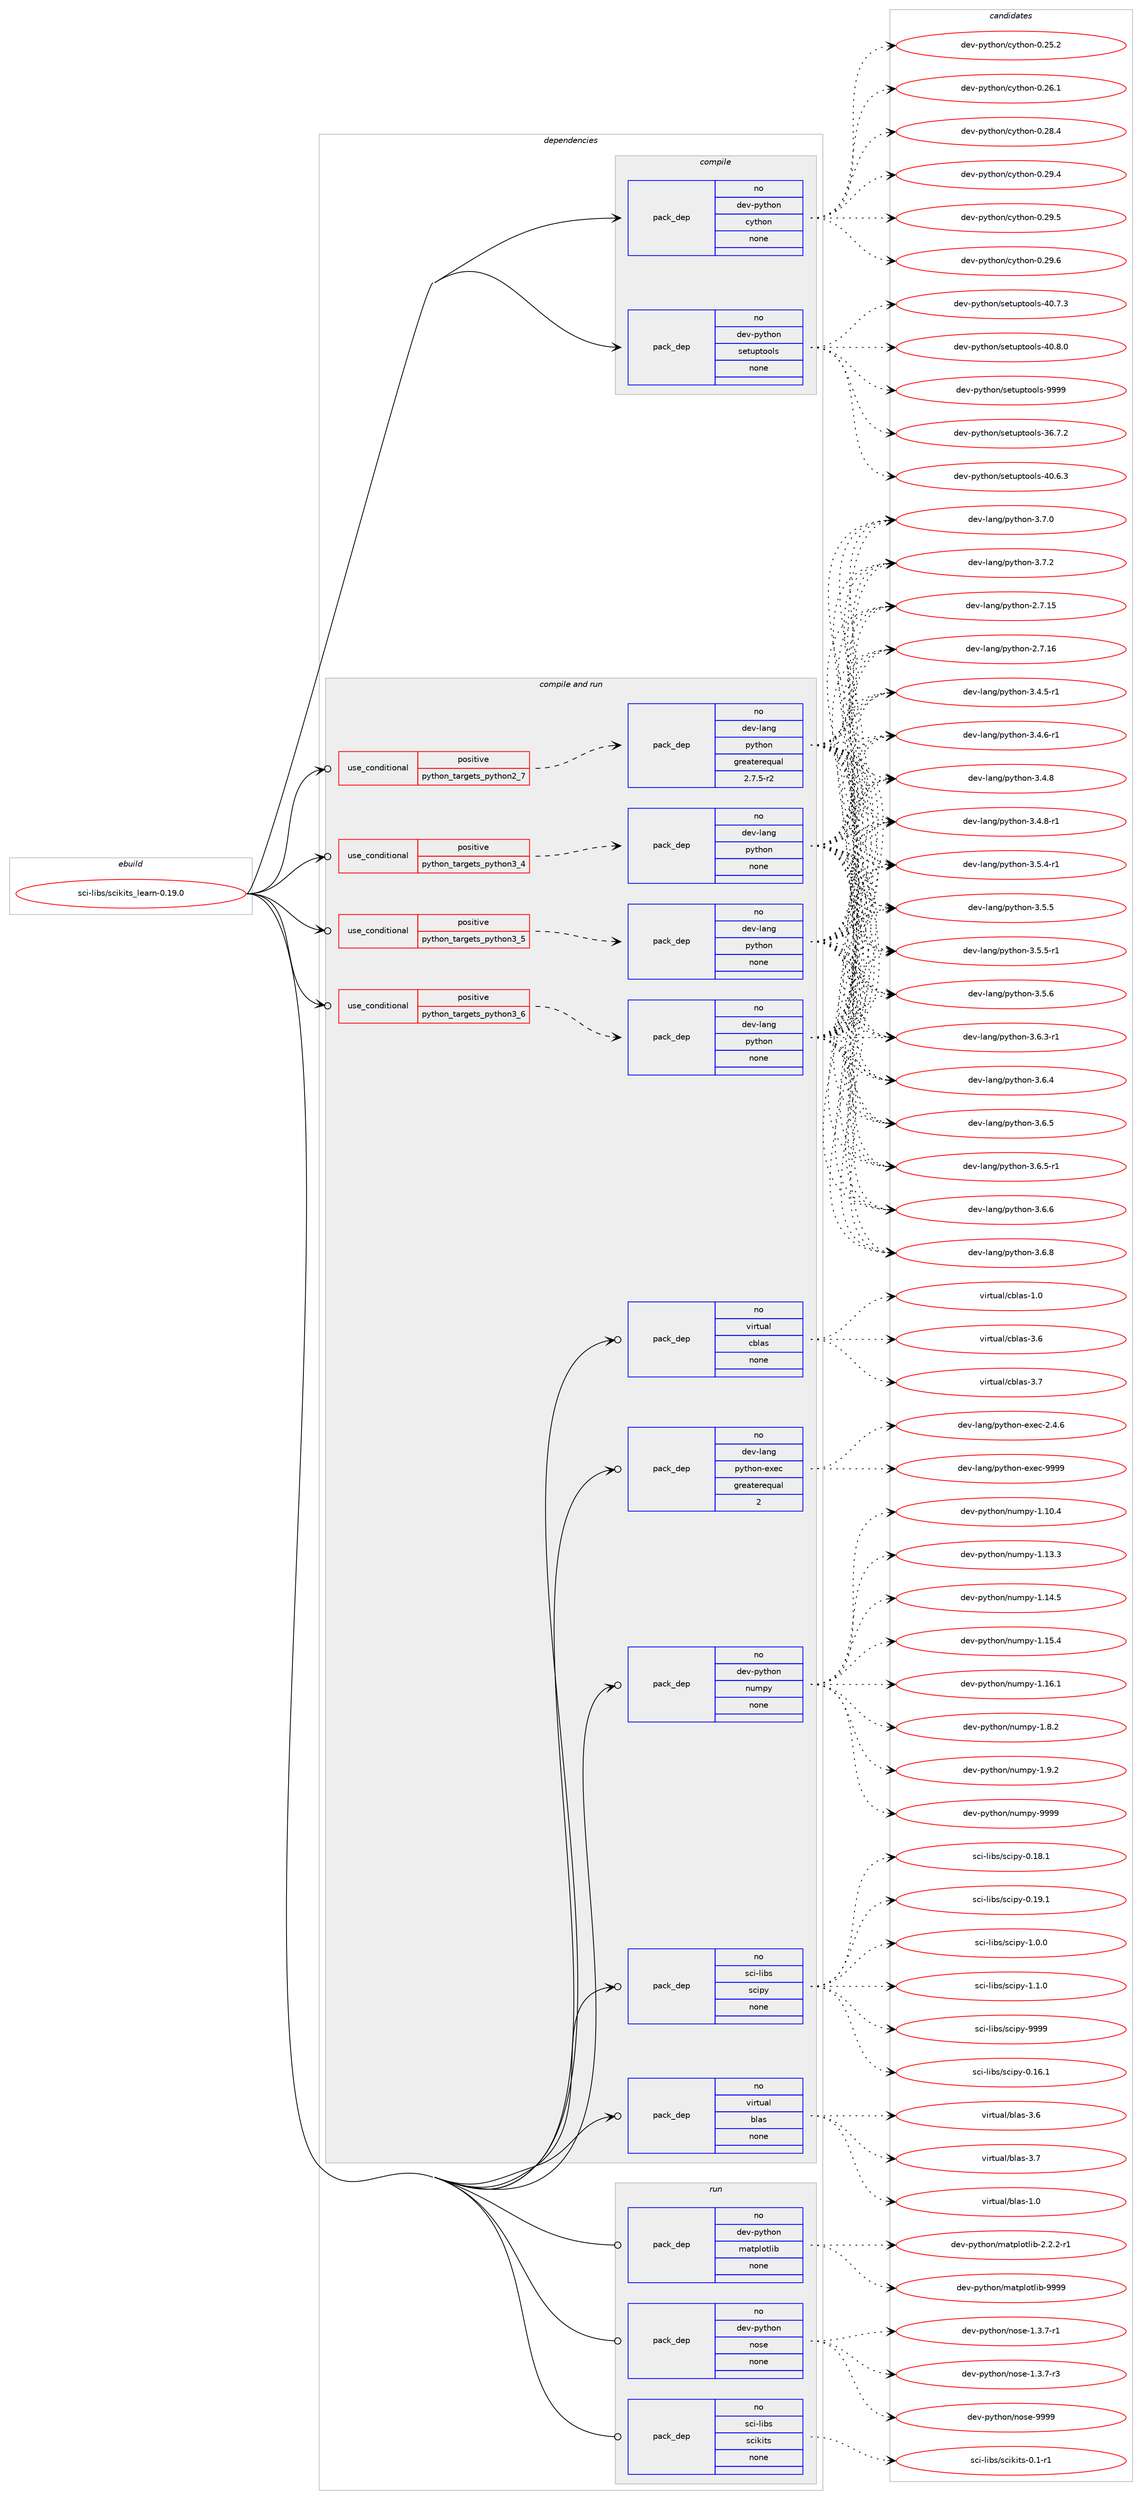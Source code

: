 digraph prolog {

# *************
# Graph options
# *************

newrank=true;
concentrate=true;
compound=true;
graph [rankdir=LR,fontname=Helvetica,fontsize=10,ranksep=1.5];#, ranksep=2.5, nodesep=0.2];
edge  [arrowhead=vee];
node  [fontname=Helvetica,fontsize=10];

# **********
# The ebuild
# **********

subgraph cluster_leftcol {
color=gray;
rank=same;
label=<<i>ebuild</i>>;
id [label="sci-libs/scikits_learn-0.19.0", color=red, width=4, href="../sci-libs/scikits_learn-0.19.0.svg"];
}

# ****************
# The dependencies
# ****************

subgraph cluster_midcol {
color=gray;
label=<<i>dependencies</i>>;
subgraph cluster_compile {
fillcolor="#eeeeee";
style=filled;
label=<<i>compile</i>>;
subgraph pack1214312 {
dependency1696178 [label=<<TABLE BORDER="0" CELLBORDER="1" CELLSPACING="0" CELLPADDING="4" WIDTH="220"><TR><TD ROWSPAN="6" CELLPADDING="30">pack_dep</TD></TR><TR><TD WIDTH="110">no</TD></TR><TR><TD>dev-python</TD></TR><TR><TD>cython</TD></TR><TR><TD>none</TD></TR><TR><TD></TD></TR></TABLE>>, shape=none, color=blue];
}
id:e -> dependency1696178:w [weight=20,style="solid",arrowhead="vee"];
subgraph pack1214313 {
dependency1696179 [label=<<TABLE BORDER="0" CELLBORDER="1" CELLSPACING="0" CELLPADDING="4" WIDTH="220"><TR><TD ROWSPAN="6" CELLPADDING="30">pack_dep</TD></TR><TR><TD WIDTH="110">no</TD></TR><TR><TD>dev-python</TD></TR><TR><TD>setuptools</TD></TR><TR><TD>none</TD></TR><TR><TD></TD></TR></TABLE>>, shape=none, color=blue];
}
id:e -> dependency1696179:w [weight=20,style="solid",arrowhead="vee"];
}
subgraph cluster_compileandrun {
fillcolor="#eeeeee";
style=filled;
label=<<i>compile and run</i>>;
subgraph cond454058 {
dependency1696180 [label=<<TABLE BORDER="0" CELLBORDER="1" CELLSPACING="0" CELLPADDING="4"><TR><TD ROWSPAN="3" CELLPADDING="10">use_conditional</TD></TR><TR><TD>positive</TD></TR><TR><TD>python_targets_python2_7</TD></TR></TABLE>>, shape=none, color=red];
subgraph pack1214314 {
dependency1696181 [label=<<TABLE BORDER="0" CELLBORDER="1" CELLSPACING="0" CELLPADDING="4" WIDTH="220"><TR><TD ROWSPAN="6" CELLPADDING="30">pack_dep</TD></TR><TR><TD WIDTH="110">no</TD></TR><TR><TD>dev-lang</TD></TR><TR><TD>python</TD></TR><TR><TD>greaterequal</TD></TR><TR><TD>2.7.5-r2</TD></TR></TABLE>>, shape=none, color=blue];
}
dependency1696180:e -> dependency1696181:w [weight=20,style="dashed",arrowhead="vee"];
}
id:e -> dependency1696180:w [weight=20,style="solid",arrowhead="odotvee"];
subgraph cond454059 {
dependency1696182 [label=<<TABLE BORDER="0" CELLBORDER="1" CELLSPACING="0" CELLPADDING="4"><TR><TD ROWSPAN="3" CELLPADDING="10">use_conditional</TD></TR><TR><TD>positive</TD></TR><TR><TD>python_targets_python3_4</TD></TR></TABLE>>, shape=none, color=red];
subgraph pack1214315 {
dependency1696183 [label=<<TABLE BORDER="0" CELLBORDER="1" CELLSPACING="0" CELLPADDING="4" WIDTH="220"><TR><TD ROWSPAN="6" CELLPADDING="30">pack_dep</TD></TR><TR><TD WIDTH="110">no</TD></TR><TR><TD>dev-lang</TD></TR><TR><TD>python</TD></TR><TR><TD>none</TD></TR><TR><TD></TD></TR></TABLE>>, shape=none, color=blue];
}
dependency1696182:e -> dependency1696183:w [weight=20,style="dashed",arrowhead="vee"];
}
id:e -> dependency1696182:w [weight=20,style="solid",arrowhead="odotvee"];
subgraph cond454060 {
dependency1696184 [label=<<TABLE BORDER="0" CELLBORDER="1" CELLSPACING="0" CELLPADDING="4"><TR><TD ROWSPAN="3" CELLPADDING="10">use_conditional</TD></TR><TR><TD>positive</TD></TR><TR><TD>python_targets_python3_5</TD></TR></TABLE>>, shape=none, color=red];
subgraph pack1214316 {
dependency1696185 [label=<<TABLE BORDER="0" CELLBORDER="1" CELLSPACING="0" CELLPADDING="4" WIDTH="220"><TR><TD ROWSPAN="6" CELLPADDING="30">pack_dep</TD></TR><TR><TD WIDTH="110">no</TD></TR><TR><TD>dev-lang</TD></TR><TR><TD>python</TD></TR><TR><TD>none</TD></TR><TR><TD></TD></TR></TABLE>>, shape=none, color=blue];
}
dependency1696184:e -> dependency1696185:w [weight=20,style="dashed",arrowhead="vee"];
}
id:e -> dependency1696184:w [weight=20,style="solid",arrowhead="odotvee"];
subgraph cond454061 {
dependency1696186 [label=<<TABLE BORDER="0" CELLBORDER="1" CELLSPACING="0" CELLPADDING="4"><TR><TD ROWSPAN="3" CELLPADDING="10">use_conditional</TD></TR><TR><TD>positive</TD></TR><TR><TD>python_targets_python3_6</TD></TR></TABLE>>, shape=none, color=red];
subgraph pack1214317 {
dependency1696187 [label=<<TABLE BORDER="0" CELLBORDER="1" CELLSPACING="0" CELLPADDING="4" WIDTH="220"><TR><TD ROWSPAN="6" CELLPADDING="30">pack_dep</TD></TR><TR><TD WIDTH="110">no</TD></TR><TR><TD>dev-lang</TD></TR><TR><TD>python</TD></TR><TR><TD>none</TD></TR><TR><TD></TD></TR></TABLE>>, shape=none, color=blue];
}
dependency1696186:e -> dependency1696187:w [weight=20,style="dashed",arrowhead="vee"];
}
id:e -> dependency1696186:w [weight=20,style="solid",arrowhead="odotvee"];
subgraph pack1214318 {
dependency1696188 [label=<<TABLE BORDER="0" CELLBORDER="1" CELLSPACING="0" CELLPADDING="4" WIDTH="220"><TR><TD ROWSPAN="6" CELLPADDING="30">pack_dep</TD></TR><TR><TD WIDTH="110">no</TD></TR><TR><TD>dev-lang</TD></TR><TR><TD>python-exec</TD></TR><TR><TD>greaterequal</TD></TR><TR><TD>2</TD></TR></TABLE>>, shape=none, color=blue];
}
id:e -> dependency1696188:w [weight=20,style="solid",arrowhead="odotvee"];
subgraph pack1214319 {
dependency1696189 [label=<<TABLE BORDER="0" CELLBORDER="1" CELLSPACING="0" CELLPADDING="4" WIDTH="220"><TR><TD ROWSPAN="6" CELLPADDING="30">pack_dep</TD></TR><TR><TD WIDTH="110">no</TD></TR><TR><TD>dev-python</TD></TR><TR><TD>numpy</TD></TR><TR><TD>none</TD></TR><TR><TD></TD></TR></TABLE>>, shape=none, color=blue];
}
id:e -> dependency1696189:w [weight=20,style="solid",arrowhead="odotvee"];
subgraph pack1214320 {
dependency1696190 [label=<<TABLE BORDER="0" CELLBORDER="1" CELLSPACING="0" CELLPADDING="4" WIDTH="220"><TR><TD ROWSPAN="6" CELLPADDING="30">pack_dep</TD></TR><TR><TD WIDTH="110">no</TD></TR><TR><TD>sci-libs</TD></TR><TR><TD>scipy</TD></TR><TR><TD>none</TD></TR><TR><TD></TD></TR></TABLE>>, shape=none, color=blue];
}
id:e -> dependency1696190:w [weight=20,style="solid",arrowhead="odotvee"];
subgraph pack1214321 {
dependency1696191 [label=<<TABLE BORDER="0" CELLBORDER="1" CELLSPACING="0" CELLPADDING="4" WIDTH="220"><TR><TD ROWSPAN="6" CELLPADDING="30">pack_dep</TD></TR><TR><TD WIDTH="110">no</TD></TR><TR><TD>virtual</TD></TR><TR><TD>blas</TD></TR><TR><TD>none</TD></TR><TR><TD></TD></TR></TABLE>>, shape=none, color=blue];
}
id:e -> dependency1696191:w [weight=20,style="solid",arrowhead="odotvee"];
subgraph pack1214322 {
dependency1696192 [label=<<TABLE BORDER="0" CELLBORDER="1" CELLSPACING="0" CELLPADDING="4" WIDTH="220"><TR><TD ROWSPAN="6" CELLPADDING="30">pack_dep</TD></TR><TR><TD WIDTH="110">no</TD></TR><TR><TD>virtual</TD></TR><TR><TD>cblas</TD></TR><TR><TD>none</TD></TR><TR><TD></TD></TR></TABLE>>, shape=none, color=blue];
}
id:e -> dependency1696192:w [weight=20,style="solid",arrowhead="odotvee"];
}
subgraph cluster_run {
fillcolor="#eeeeee";
style=filled;
label=<<i>run</i>>;
subgraph pack1214323 {
dependency1696193 [label=<<TABLE BORDER="0" CELLBORDER="1" CELLSPACING="0" CELLPADDING="4" WIDTH="220"><TR><TD ROWSPAN="6" CELLPADDING="30">pack_dep</TD></TR><TR><TD WIDTH="110">no</TD></TR><TR><TD>dev-python</TD></TR><TR><TD>matplotlib</TD></TR><TR><TD>none</TD></TR><TR><TD></TD></TR></TABLE>>, shape=none, color=blue];
}
id:e -> dependency1696193:w [weight=20,style="solid",arrowhead="odot"];
subgraph pack1214324 {
dependency1696194 [label=<<TABLE BORDER="0" CELLBORDER="1" CELLSPACING="0" CELLPADDING="4" WIDTH="220"><TR><TD ROWSPAN="6" CELLPADDING="30">pack_dep</TD></TR><TR><TD WIDTH="110">no</TD></TR><TR><TD>dev-python</TD></TR><TR><TD>nose</TD></TR><TR><TD>none</TD></TR><TR><TD></TD></TR></TABLE>>, shape=none, color=blue];
}
id:e -> dependency1696194:w [weight=20,style="solid",arrowhead="odot"];
subgraph pack1214325 {
dependency1696195 [label=<<TABLE BORDER="0" CELLBORDER="1" CELLSPACING="0" CELLPADDING="4" WIDTH="220"><TR><TD ROWSPAN="6" CELLPADDING="30">pack_dep</TD></TR><TR><TD WIDTH="110">no</TD></TR><TR><TD>sci-libs</TD></TR><TR><TD>scikits</TD></TR><TR><TD>none</TD></TR><TR><TD></TD></TR></TABLE>>, shape=none, color=blue];
}
id:e -> dependency1696195:w [weight=20,style="solid",arrowhead="odot"];
}
}

# **************
# The candidates
# **************

subgraph cluster_choices {
rank=same;
color=gray;
label=<<i>candidates</i>>;

subgraph choice1214312 {
color=black;
nodesep=1;
choice10010111845112121116104111110479912111610411111045484650534650 [label="dev-python/cython-0.25.2", color=red, width=4,href="../dev-python/cython-0.25.2.svg"];
choice10010111845112121116104111110479912111610411111045484650544649 [label="dev-python/cython-0.26.1", color=red, width=4,href="../dev-python/cython-0.26.1.svg"];
choice10010111845112121116104111110479912111610411111045484650564652 [label="dev-python/cython-0.28.4", color=red, width=4,href="../dev-python/cython-0.28.4.svg"];
choice10010111845112121116104111110479912111610411111045484650574652 [label="dev-python/cython-0.29.4", color=red, width=4,href="../dev-python/cython-0.29.4.svg"];
choice10010111845112121116104111110479912111610411111045484650574653 [label="dev-python/cython-0.29.5", color=red, width=4,href="../dev-python/cython-0.29.5.svg"];
choice10010111845112121116104111110479912111610411111045484650574654 [label="dev-python/cython-0.29.6", color=red, width=4,href="../dev-python/cython-0.29.6.svg"];
dependency1696178:e -> choice10010111845112121116104111110479912111610411111045484650534650:w [style=dotted,weight="100"];
dependency1696178:e -> choice10010111845112121116104111110479912111610411111045484650544649:w [style=dotted,weight="100"];
dependency1696178:e -> choice10010111845112121116104111110479912111610411111045484650564652:w [style=dotted,weight="100"];
dependency1696178:e -> choice10010111845112121116104111110479912111610411111045484650574652:w [style=dotted,weight="100"];
dependency1696178:e -> choice10010111845112121116104111110479912111610411111045484650574653:w [style=dotted,weight="100"];
dependency1696178:e -> choice10010111845112121116104111110479912111610411111045484650574654:w [style=dotted,weight="100"];
}
subgraph choice1214313 {
color=black;
nodesep=1;
choice100101118451121211161041111104711510111611711211611111110811545515446554650 [label="dev-python/setuptools-36.7.2", color=red, width=4,href="../dev-python/setuptools-36.7.2.svg"];
choice100101118451121211161041111104711510111611711211611111110811545524846544651 [label="dev-python/setuptools-40.6.3", color=red, width=4,href="../dev-python/setuptools-40.6.3.svg"];
choice100101118451121211161041111104711510111611711211611111110811545524846554651 [label="dev-python/setuptools-40.7.3", color=red, width=4,href="../dev-python/setuptools-40.7.3.svg"];
choice100101118451121211161041111104711510111611711211611111110811545524846564648 [label="dev-python/setuptools-40.8.0", color=red, width=4,href="../dev-python/setuptools-40.8.0.svg"];
choice10010111845112121116104111110471151011161171121161111111081154557575757 [label="dev-python/setuptools-9999", color=red, width=4,href="../dev-python/setuptools-9999.svg"];
dependency1696179:e -> choice100101118451121211161041111104711510111611711211611111110811545515446554650:w [style=dotted,weight="100"];
dependency1696179:e -> choice100101118451121211161041111104711510111611711211611111110811545524846544651:w [style=dotted,weight="100"];
dependency1696179:e -> choice100101118451121211161041111104711510111611711211611111110811545524846554651:w [style=dotted,weight="100"];
dependency1696179:e -> choice100101118451121211161041111104711510111611711211611111110811545524846564648:w [style=dotted,weight="100"];
dependency1696179:e -> choice10010111845112121116104111110471151011161171121161111111081154557575757:w [style=dotted,weight="100"];
}
subgraph choice1214314 {
color=black;
nodesep=1;
choice10010111845108971101034711212111610411111045504655464953 [label="dev-lang/python-2.7.15", color=red, width=4,href="../dev-lang/python-2.7.15.svg"];
choice10010111845108971101034711212111610411111045504655464954 [label="dev-lang/python-2.7.16", color=red, width=4,href="../dev-lang/python-2.7.16.svg"];
choice1001011184510897110103471121211161041111104551465246534511449 [label="dev-lang/python-3.4.5-r1", color=red, width=4,href="../dev-lang/python-3.4.5-r1.svg"];
choice1001011184510897110103471121211161041111104551465246544511449 [label="dev-lang/python-3.4.6-r1", color=red, width=4,href="../dev-lang/python-3.4.6-r1.svg"];
choice100101118451089711010347112121116104111110455146524656 [label="dev-lang/python-3.4.8", color=red, width=4,href="../dev-lang/python-3.4.8.svg"];
choice1001011184510897110103471121211161041111104551465246564511449 [label="dev-lang/python-3.4.8-r1", color=red, width=4,href="../dev-lang/python-3.4.8-r1.svg"];
choice1001011184510897110103471121211161041111104551465346524511449 [label="dev-lang/python-3.5.4-r1", color=red, width=4,href="../dev-lang/python-3.5.4-r1.svg"];
choice100101118451089711010347112121116104111110455146534653 [label="dev-lang/python-3.5.5", color=red, width=4,href="../dev-lang/python-3.5.5.svg"];
choice1001011184510897110103471121211161041111104551465346534511449 [label="dev-lang/python-3.5.5-r1", color=red, width=4,href="../dev-lang/python-3.5.5-r1.svg"];
choice100101118451089711010347112121116104111110455146534654 [label="dev-lang/python-3.5.6", color=red, width=4,href="../dev-lang/python-3.5.6.svg"];
choice1001011184510897110103471121211161041111104551465446514511449 [label="dev-lang/python-3.6.3-r1", color=red, width=4,href="../dev-lang/python-3.6.3-r1.svg"];
choice100101118451089711010347112121116104111110455146544652 [label="dev-lang/python-3.6.4", color=red, width=4,href="../dev-lang/python-3.6.4.svg"];
choice100101118451089711010347112121116104111110455146544653 [label="dev-lang/python-3.6.5", color=red, width=4,href="../dev-lang/python-3.6.5.svg"];
choice1001011184510897110103471121211161041111104551465446534511449 [label="dev-lang/python-3.6.5-r1", color=red, width=4,href="../dev-lang/python-3.6.5-r1.svg"];
choice100101118451089711010347112121116104111110455146544654 [label="dev-lang/python-3.6.6", color=red, width=4,href="../dev-lang/python-3.6.6.svg"];
choice100101118451089711010347112121116104111110455146544656 [label="dev-lang/python-3.6.8", color=red, width=4,href="../dev-lang/python-3.6.8.svg"];
choice100101118451089711010347112121116104111110455146554648 [label="dev-lang/python-3.7.0", color=red, width=4,href="../dev-lang/python-3.7.0.svg"];
choice100101118451089711010347112121116104111110455146554650 [label="dev-lang/python-3.7.2", color=red, width=4,href="../dev-lang/python-3.7.2.svg"];
dependency1696181:e -> choice10010111845108971101034711212111610411111045504655464953:w [style=dotted,weight="100"];
dependency1696181:e -> choice10010111845108971101034711212111610411111045504655464954:w [style=dotted,weight="100"];
dependency1696181:e -> choice1001011184510897110103471121211161041111104551465246534511449:w [style=dotted,weight="100"];
dependency1696181:e -> choice1001011184510897110103471121211161041111104551465246544511449:w [style=dotted,weight="100"];
dependency1696181:e -> choice100101118451089711010347112121116104111110455146524656:w [style=dotted,weight="100"];
dependency1696181:e -> choice1001011184510897110103471121211161041111104551465246564511449:w [style=dotted,weight="100"];
dependency1696181:e -> choice1001011184510897110103471121211161041111104551465346524511449:w [style=dotted,weight="100"];
dependency1696181:e -> choice100101118451089711010347112121116104111110455146534653:w [style=dotted,weight="100"];
dependency1696181:e -> choice1001011184510897110103471121211161041111104551465346534511449:w [style=dotted,weight="100"];
dependency1696181:e -> choice100101118451089711010347112121116104111110455146534654:w [style=dotted,weight="100"];
dependency1696181:e -> choice1001011184510897110103471121211161041111104551465446514511449:w [style=dotted,weight="100"];
dependency1696181:e -> choice100101118451089711010347112121116104111110455146544652:w [style=dotted,weight="100"];
dependency1696181:e -> choice100101118451089711010347112121116104111110455146544653:w [style=dotted,weight="100"];
dependency1696181:e -> choice1001011184510897110103471121211161041111104551465446534511449:w [style=dotted,weight="100"];
dependency1696181:e -> choice100101118451089711010347112121116104111110455146544654:w [style=dotted,weight="100"];
dependency1696181:e -> choice100101118451089711010347112121116104111110455146544656:w [style=dotted,weight="100"];
dependency1696181:e -> choice100101118451089711010347112121116104111110455146554648:w [style=dotted,weight="100"];
dependency1696181:e -> choice100101118451089711010347112121116104111110455146554650:w [style=dotted,weight="100"];
}
subgraph choice1214315 {
color=black;
nodesep=1;
choice10010111845108971101034711212111610411111045504655464953 [label="dev-lang/python-2.7.15", color=red, width=4,href="../dev-lang/python-2.7.15.svg"];
choice10010111845108971101034711212111610411111045504655464954 [label="dev-lang/python-2.7.16", color=red, width=4,href="../dev-lang/python-2.7.16.svg"];
choice1001011184510897110103471121211161041111104551465246534511449 [label="dev-lang/python-3.4.5-r1", color=red, width=4,href="../dev-lang/python-3.4.5-r1.svg"];
choice1001011184510897110103471121211161041111104551465246544511449 [label="dev-lang/python-3.4.6-r1", color=red, width=4,href="../dev-lang/python-3.4.6-r1.svg"];
choice100101118451089711010347112121116104111110455146524656 [label="dev-lang/python-3.4.8", color=red, width=4,href="../dev-lang/python-3.4.8.svg"];
choice1001011184510897110103471121211161041111104551465246564511449 [label="dev-lang/python-3.4.8-r1", color=red, width=4,href="../dev-lang/python-3.4.8-r1.svg"];
choice1001011184510897110103471121211161041111104551465346524511449 [label="dev-lang/python-3.5.4-r1", color=red, width=4,href="../dev-lang/python-3.5.4-r1.svg"];
choice100101118451089711010347112121116104111110455146534653 [label="dev-lang/python-3.5.5", color=red, width=4,href="../dev-lang/python-3.5.5.svg"];
choice1001011184510897110103471121211161041111104551465346534511449 [label="dev-lang/python-3.5.5-r1", color=red, width=4,href="../dev-lang/python-3.5.5-r1.svg"];
choice100101118451089711010347112121116104111110455146534654 [label="dev-lang/python-3.5.6", color=red, width=4,href="../dev-lang/python-3.5.6.svg"];
choice1001011184510897110103471121211161041111104551465446514511449 [label="dev-lang/python-3.6.3-r1", color=red, width=4,href="../dev-lang/python-3.6.3-r1.svg"];
choice100101118451089711010347112121116104111110455146544652 [label="dev-lang/python-3.6.4", color=red, width=4,href="../dev-lang/python-3.6.4.svg"];
choice100101118451089711010347112121116104111110455146544653 [label="dev-lang/python-3.6.5", color=red, width=4,href="../dev-lang/python-3.6.5.svg"];
choice1001011184510897110103471121211161041111104551465446534511449 [label="dev-lang/python-3.6.5-r1", color=red, width=4,href="../dev-lang/python-3.6.5-r1.svg"];
choice100101118451089711010347112121116104111110455146544654 [label="dev-lang/python-3.6.6", color=red, width=4,href="../dev-lang/python-3.6.6.svg"];
choice100101118451089711010347112121116104111110455146544656 [label="dev-lang/python-3.6.8", color=red, width=4,href="../dev-lang/python-3.6.8.svg"];
choice100101118451089711010347112121116104111110455146554648 [label="dev-lang/python-3.7.0", color=red, width=4,href="../dev-lang/python-3.7.0.svg"];
choice100101118451089711010347112121116104111110455146554650 [label="dev-lang/python-3.7.2", color=red, width=4,href="../dev-lang/python-3.7.2.svg"];
dependency1696183:e -> choice10010111845108971101034711212111610411111045504655464953:w [style=dotted,weight="100"];
dependency1696183:e -> choice10010111845108971101034711212111610411111045504655464954:w [style=dotted,weight="100"];
dependency1696183:e -> choice1001011184510897110103471121211161041111104551465246534511449:w [style=dotted,weight="100"];
dependency1696183:e -> choice1001011184510897110103471121211161041111104551465246544511449:w [style=dotted,weight="100"];
dependency1696183:e -> choice100101118451089711010347112121116104111110455146524656:w [style=dotted,weight="100"];
dependency1696183:e -> choice1001011184510897110103471121211161041111104551465246564511449:w [style=dotted,weight="100"];
dependency1696183:e -> choice1001011184510897110103471121211161041111104551465346524511449:w [style=dotted,weight="100"];
dependency1696183:e -> choice100101118451089711010347112121116104111110455146534653:w [style=dotted,weight="100"];
dependency1696183:e -> choice1001011184510897110103471121211161041111104551465346534511449:w [style=dotted,weight="100"];
dependency1696183:e -> choice100101118451089711010347112121116104111110455146534654:w [style=dotted,weight="100"];
dependency1696183:e -> choice1001011184510897110103471121211161041111104551465446514511449:w [style=dotted,weight="100"];
dependency1696183:e -> choice100101118451089711010347112121116104111110455146544652:w [style=dotted,weight="100"];
dependency1696183:e -> choice100101118451089711010347112121116104111110455146544653:w [style=dotted,weight="100"];
dependency1696183:e -> choice1001011184510897110103471121211161041111104551465446534511449:w [style=dotted,weight="100"];
dependency1696183:e -> choice100101118451089711010347112121116104111110455146544654:w [style=dotted,weight="100"];
dependency1696183:e -> choice100101118451089711010347112121116104111110455146544656:w [style=dotted,weight="100"];
dependency1696183:e -> choice100101118451089711010347112121116104111110455146554648:w [style=dotted,weight="100"];
dependency1696183:e -> choice100101118451089711010347112121116104111110455146554650:w [style=dotted,weight="100"];
}
subgraph choice1214316 {
color=black;
nodesep=1;
choice10010111845108971101034711212111610411111045504655464953 [label="dev-lang/python-2.7.15", color=red, width=4,href="../dev-lang/python-2.7.15.svg"];
choice10010111845108971101034711212111610411111045504655464954 [label="dev-lang/python-2.7.16", color=red, width=4,href="../dev-lang/python-2.7.16.svg"];
choice1001011184510897110103471121211161041111104551465246534511449 [label="dev-lang/python-3.4.5-r1", color=red, width=4,href="../dev-lang/python-3.4.5-r1.svg"];
choice1001011184510897110103471121211161041111104551465246544511449 [label="dev-lang/python-3.4.6-r1", color=red, width=4,href="../dev-lang/python-3.4.6-r1.svg"];
choice100101118451089711010347112121116104111110455146524656 [label="dev-lang/python-3.4.8", color=red, width=4,href="../dev-lang/python-3.4.8.svg"];
choice1001011184510897110103471121211161041111104551465246564511449 [label="dev-lang/python-3.4.8-r1", color=red, width=4,href="../dev-lang/python-3.4.8-r1.svg"];
choice1001011184510897110103471121211161041111104551465346524511449 [label="dev-lang/python-3.5.4-r1", color=red, width=4,href="../dev-lang/python-3.5.4-r1.svg"];
choice100101118451089711010347112121116104111110455146534653 [label="dev-lang/python-3.5.5", color=red, width=4,href="../dev-lang/python-3.5.5.svg"];
choice1001011184510897110103471121211161041111104551465346534511449 [label="dev-lang/python-3.5.5-r1", color=red, width=4,href="../dev-lang/python-3.5.5-r1.svg"];
choice100101118451089711010347112121116104111110455146534654 [label="dev-lang/python-3.5.6", color=red, width=4,href="../dev-lang/python-3.5.6.svg"];
choice1001011184510897110103471121211161041111104551465446514511449 [label="dev-lang/python-3.6.3-r1", color=red, width=4,href="../dev-lang/python-3.6.3-r1.svg"];
choice100101118451089711010347112121116104111110455146544652 [label="dev-lang/python-3.6.4", color=red, width=4,href="../dev-lang/python-3.6.4.svg"];
choice100101118451089711010347112121116104111110455146544653 [label="dev-lang/python-3.6.5", color=red, width=4,href="../dev-lang/python-3.6.5.svg"];
choice1001011184510897110103471121211161041111104551465446534511449 [label="dev-lang/python-3.6.5-r1", color=red, width=4,href="../dev-lang/python-3.6.5-r1.svg"];
choice100101118451089711010347112121116104111110455146544654 [label="dev-lang/python-3.6.6", color=red, width=4,href="../dev-lang/python-3.6.6.svg"];
choice100101118451089711010347112121116104111110455146544656 [label="dev-lang/python-3.6.8", color=red, width=4,href="../dev-lang/python-3.6.8.svg"];
choice100101118451089711010347112121116104111110455146554648 [label="dev-lang/python-3.7.0", color=red, width=4,href="../dev-lang/python-3.7.0.svg"];
choice100101118451089711010347112121116104111110455146554650 [label="dev-lang/python-3.7.2", color=red, width=4,href="../dev-lang/python-3.7.2.svg"];
dependency1696185:e -> choice10010111845108971101034711212111610411111045504655464953:w [style=dotted,weight="100"];
dependency1696185:e -> choice10010111845108971101034711212111610411111045504655464954:w [style=dotted,weight="100"];
dependency1696185:e -> choice1001011184510897110103471121211161041111104551465246534511449:w [style=dotted,weight="100"];
dependency1696185:e -> choice1001011184510897110103471121211161041111104551465246544511449:w [style=dotted,weight="100"];
dependency1696185:e -> choice100101118451089711010347112121116104111110455146524656:w [style=dotted,weight="100"];
dependency1696185:e -> choice1001011184510897110103471121211161041111104551465246564511449:w [style=dotted,weight="100"];
dependency1696185:e -> choice1001011184510897110103471121211161041111104551465346524511449:w [style=dotted,weight="100"];
dependency1696185:e -> choice100101118451089711010347112121116104111110455146534653:w [style=dotted,weight="100"];
dependency1696185:e -> choice1001011184510897110103471121211161041111104551465346534511449:w [style=dotted,weight="100"];
dependency1696185:e -> choice100101118451089711010347112121116104111110455146534654:w [style=dotted,weight="100"];
dependency1696185:e -> choice1001011184510897110103471121211161041111104551465446514511449:w [style=dotted,weight="100"];
dependency1696185:e -> choice100101118451089711010347112121116104111110455146544652:w [style=dotted,weight="100"];
dependency1696185:e -> choice100101118451089711010347112121116104111110455146544653:w [style=dotted,weight="100"];
dependency1696185:e -> choice1001011184510897110103471121211161041111104551465446534511449:w [style=dotted,weight="100"];
dependency1696185:e -> choice100101118451089711010347112121116104111110455146544654:w [style=dotted,weight="100"];
dependency1696185:e -> choice100101118451089711010347112121116104111110455146544656:w [style=dotted,weight="100"];
dependency1696185:e -> choice100101118451089711010347112121116104111110455146554648:w [style=dotted,weight="100"];
dependency1696185:e -> choice100101118451089711010347112121116104111110455146554650:w [style=dotted,weight="100"];
}
subgraph choice1214317 {
color=black;
nodesep=1;
choice10010111845108971101034711212111610411111045504655464953 [label="dev-lang/python-2.7.15", color=red, width=4,href="../dev-lang/python-2.7.15.svg"];
choice10010111845108971101034711212111610411111045504655464954 [label="dev-lang/python-2.7.16", color=red, width=4,href="../dev-lang/python-2.7.16.svg"];
choice1001011184510897110103471121211161041111104551465246534511449 [label="dev-lang/python-3.4.5-r1", color=red, width=4,href="../dev-lang/python-3.4.5-r1.svg"];
choice1001011184510897110103471121211161041111104551465246544511449 [label="dev-lang/python-3.4.6-r1", color=red, width=4,href="../dev-lang/python-3.4.6-r1.svg"];
choice100101118451089711010347112121116104111110455146524656 [label="dev-lang/python-3.4.8", color=red, width=4,href="../dev-lang/python-3.4.8.svg"];
choice1001011184510897110103471121211161041111104551465246564511449 [label="dev-lang/python-3.4.8-r1", color=red, width=4,href="../dev-lang/python-3.4.8-r1.svg"];
choice1001011184510897110103471121211161041111104551465346524511449 [label="dev-lang/python-3.5.4-r1", color=red, width=4,href="../dev-lang/python-3.5.4-r1.svg"];
choice100101118451089711010347112121116104111110455146534653 [label="dev-lang/python-3.5.5", color=red, width=4,href="../dev-lang/python-3.5.5.svg"];
choice1001011184510897110103471121211161041111104551465346534511449 [label="dev-lang/python-3.5.5-r1", color=red, width=4,href="../dev-lang/python-3.5.5-r1.svg"];
choice100101118451089711010347112121116104111110455146534654 [label="dev-lang/python-3.5.6", color=red, width=4,href="../dev-lang/python-3.5.6.svg"];
choice1001011184510897110103471121211161041111104551465446514511449 [label="dev-lang/python-3.6.3-r1", color=red, width=4,href="../dev-lang/python-3.6.3-r1.svg"];
choice100101118451089711010347112121116104111110455146544652 [label="dev-lang/python-3.6.4", color=red, width=4,href="../dev-lang/python-3.6.4.svg"];
choice100101118451089711010347112121116104111110455146544653 [label="dev-lang/python-3.6.5", color=red, width=4,href="../dev-lang/python-3.6.5.svg"];
choice1001011184510897110103471121211161041111104551465446534511449 [label="dev-lang/python-3.6.5-r1", color=red, width=4,href="../dev-lang/python-3.6.5-r1.svg"];
choice100101118451089711010347112121116104111110455146544654 [label="dev-lang/python-3.6.6", color=red, width=4,href="../dev-lang/python-3.6.6.svg"];
choice100101118451089711010347112121116104111110455146544656 [label="dev-lang/python-3.6.8", color=red, width=4,href="../dev-lang/python-3.6.8.svg"];
choice100101118451089711010347112121116104111110455146554648 [label="dev-lang/python-3.7.0", color=red, width=4,href="../dev-lang/python-3.7.0.svg"];
choice100101118451089711010347112121116104111110455146554650 [label="dev-lang/python-3.7.2", color=red, width=4,href="../dev-lang/python-3.7.2.svg"];
dependency1696187:e -> choice10010111845108971101034711212111610411111045504655464953:w [style=dotted,weight="100"];
dependency1696187:e -> choice10010111845108971101034711212111610411111045504655464954:w [style=dotted,weight="100"];
dependency1696187:e -> choice1001011184510897110103471121211161041111104551465246534511449:w [style=dotted,weight="100"];
dependency1696187:e -> choice1001011184510897110103471121211161041111104551465246544511449:w [style=dotted,weight="100"];
dependency1696187:e -> choice100101118451089711010347112121116104111110455146524656:w [style=dotted,weight="100"];
dependency1696187:e -> choice1001011184510897110103471121211161041111104551465246564511449:w [style=dotted,weight="100"];
dependency1696187:e -> choice1001011184510897110103471121211161041111104551465346524511449:w [style=dotted,weight="100"];
dependency1696187:e -> choice100101118451089711010347112121116104111110455146534653:w [style=dotted,weight="100"];
dependency1696187:e -> choice1001011184510897110103471121211161041111104551465346534511449:w [style=dotted,weight="100"];
dependency1696187:e -> choice100101118451089711010347112121116104111110455146534654:w [style=dotted,weight="100"];
dependency1696187:e -> choice1001011184510897110103471121211161041111104551465446514511449:w [style=dotted,weight="100"];
dependency1696187:e -> choice100101118451089711010347112121116104111110455146544652:w [style=dotted,weight="100"];
dependency1696187:e -> choice100101118451089711010347112121116104111110455146544653:w [style=dotted,weight="100"];
dependency1696187:e -> choice1001011184510897110103471121211161041111104551465446534511449:w [style=dotted,weight="100"];
dependency1696187:e -> choice100101118451089711010347112121116104111110455146544654:w [style=dotted,weight="100"];
dependency1696187:e -> choice100101118451089711010347112121116104111110455146544656:w [style=dotted,weight="100"];
dependency1696187:e -> choice100101118451089711010347112121116104111110455146554648:w [style=dotted,weight="100"];
dependency1696187:e -> choice100101118451089711010347112121116104111110455146554650:w [style=dotted,weight="100"];
}
subgraph choice1214318 {
color=black;
nodesep=1;
choice1001011184510897110103471121211161041111104510112010199455046524654 [label="dev-lang/python-exec-2.4.6", color=red, width=4,href="../dev-lang/python-exec-2.4.6.svg"];
choice10010111845108971101034711212111610411111045101120101994557575757 [label="dev-lang/python-exec-9999", color=red, width=4,href="../dev-lang/python-exec-9999.svg"];
dependency1696188:e -> choice1001011184510897110103471121211161041111104510112010199455046524654:w [style=dotted,weight="100"];
dependency1696188:e -> choice10010111845108971101034711212111610411111045101120101994557575757:w [style=dotted,weight="100"];
}
subgraph choice1214319 {
color=black;
nodesep=1;
choice100101118451121211161041111104711011710911212145494649484652 [label="dev-python/numpy-1.10.4", color=red, width=4,href="../dev-python/numpy-1.10.4.svg"];
choice100101118451121211161041111104711011710911212145494649514651 [label="dev-python/numpy-1.13.3", color=red, width=4,href="../dev-python/numpy-1.13.3.svg"];
choice100101118451121211161041111104711011710911212145494649524653 [label="dev-python/numpy-1.14.5", color=red, width=4,href="../dev-python/numpy-1.14.5.svg"];
choice100101118451121211161041111104711011710911212145494649534652 [label="dev-python/numpy-1.15.4", color=red, width=4,href="../dev-python/numpy-1.15.4.svg"];
choice100101118451121211161041111104711011710911212145494649544649 [label="dev-python/numpy-1.16.1", color=red, width=4,href="../dev-python/numpy-1.16.1.svg"];
choice1001011184511212111610411111047110117109112121454946564650 [label="dev-python/numpy-1.8.2", color=red, width=4,href="../dev-python/numpy-1.8.2.svg"];
choice1001011184511212111610411111047110117109112121454946574650 [label="dev-python/numpy-1.9.2", color=red, width=4,href="../dev-python/numpy-1.9.2.svg"];
choice10010111845112121116104111110471101171091121214557575757 [label="dev-python/numpy-9999", color=red, width=4,href="../dev-python/numpy-9999.svg"];
dependency1696189:e -> choice100101118451121211161041111104711011710911212145494649484652:w [style=dotted,weight="100"];
dependency1696189:e -> choice100101118451121211161041111104711011710911212145494649514651:w [style=dotted,weight="100"];
dependency1696189:e -> choice100101118451121211161041111104711011710911212145494649524653:w [style=dotted,weight="100"];
dependency1696189:e -> choice100101118451121211161041111104711011710911212145494649534652:w [style=dotted,weight="100"];
dependency1696189:e -> choice100101118451121211161041111104711011710911212145494649544649:w [style=dotted,weight="100"];
dependency1696189:e -> choice1001011184511212111610411111047110117109112121454946564650:w [style=dotted,weight="100"];
dependency1696189:e -> choice1001011184511212111610411111047110117109112121454946574650:w [style=dotted,weight="100"];
dependency1696189:e -> choice10010111845112121116104111110471101171091121214557575757:w [style=dotted,weight="100"];
}
subgraph choice1214320 {
color=black;
nodesep=1;
choice115991054510810598115471159910511212145484649544649 [label="sci-libs/scipy-0.16.1", color=red, width=4,href="../sci-libs/scipy-0.16.1.svg"];
choice115991054510810598115471159910511212145484649564649 [label="sci-libs/scipy-0.18.1", color=red, width=4,href="../sci-libs/scipy-0.18.1.svg"];
choice115991054510810598115471159910511212145484649574649 [label="sci-libs/scipy-0.19.1", color=red, width=4,href="../sci-libs/scipy-0.19.1.svg"];
choice1159910545108105981154711599105112121454946484648 [label="sci-libs/scipy-1.0.0", color=red, width=4,href="../sci-libs/scipy-1.0.0.svg"];
choice1159910545108105981154711599105112121454946494648 [label="sci-libs/scipy-1.1.0", color=red, width=4,href="../sci-libs/scipy-1.1.0.svg"];
choice11599105451081059811547115991051121214557575757 [label="sci-libs/scipy-9999", color=red, width=4,href="../sci-libs/scipy-9999.svg"];
dependency1696190:e -> choice115991054510810598115471159910511212145484649544649:w [style=dotted,weight="100"];
dependency1696190:e -> choice115991054510810598115471159910511212145484649564649:w [style=dotted,weight="100"];
dependency1696190:e -> choice115991054510810598115471159910511212145484649574649:w [style=dotted,weight="100"];
dependency1696190:e -> choice1159910545108105981154711599105112121454946484648:w [style=dotted,weight="100"];
dependency1696190:e -> choice1159910545108105981154711599105112121454946494648:w [style=dotted,weight="100"];
dependency1696190:e -> choice11599105451081059811547115991051121214557575757:w [style=dotted,weight="100"];
}
subgraph choice1214321 {
color=black;
nodesep=1;
choice1181051141161179710847981089711545494648 [label="virtual/blas-1.0", color=red, width=4,href="../virtual/blas-1.0.svg"];
choice1181051141161179710847981089711545514654 [label="virtual/blas-3.6", color=red, width=4,href="../virtual/blas-3.6.svg"];
choice1181051141161179710847981089711545514655 [label="virtual/blas-3.7", color=red, width=4,href="../virtual/blas-3.7.svg"];
dependency1696191:e -> choice1181051141161179710847981089711545494648:w [style=dotted,weight="100"];
dependency1696191:e -> choice1181051141161179710847981089711545514654:w [style=dotted,weight="100"];
dependency1696191:e -> choice1181051141161179710847981089711545514655:w [style=dotted,weight="100"];
}
subgraph choice1214322 {
color=black;
nodesep=1;
choice118105114116117971084799981089711545494648 [label="virtual/cblas-1.0", color=red, width=4,href="../virtual/cblas-1.0.svg"];
choice118105114116117971084799981089711545514654 [label="virtual/cblas-3.6", color=red, width=4,href="../virtual/cblas-3.6.svg"];
choice118105114116117971084799981089711545514655 [label="virtual/cblas-3.7", color=red, width=4,href="../virtual/cblas-3.7.svg"];
dependency1696192:e -> choice118105114116117971084799981089711545494648:w [style=dotted,weight="100"];
dependency1696192:e -> choice118105114116117971084799981089711545514654:w [style=dotted,weight="100"];
dependency1696192:e -> choice118105114116117971084799981089711545514655:w [style=dotted,weight="100"];
}
subgraph choice1214323 {
color=black;
nodesep=1;
choice100101118451121211161041111104710997116112108111116108105984550465046504511449 [label="dev-python/matplotlib-2.2.2-r1", color=red, width=4,href="../dev-python/matplotlib-2.2.2-r1.svg"];
choice100101118451121211161041111104710997116112108111116108105984557575757 [label="dev-python/matplotlib-9999", color=red, width=4,href="../dev-python/matplotlib-9999.svg"];
dependency1696193:e -> choice100101118451121211161041111104710997116112108111116108105984550465046504511449:w [style=dotted,weight="100"];
dependency1696193:e -> choice100101118451121211161041111104710997116112108111116108105984557575757:w [style=dotted,weight="100"];
}
subgraph choice1214324 {
color=black;
nodesep=1;
choice10010111845112121116104111110471101111151014549465146554511449 [label="dev-python/nose-1.3.7-r1", color=red, width=4,href="../dev-python/nose-1.3.7-r1.svg"];
choice10010111845112121116104111110471101111151014549465146554511451 [label="dev-python/nose-1.3.7-r3", color=red, width=4,href="../dev-python/nose-1.3.7-r3.svg"];
choice10010111845112121116104111110471101111151014557575757 [label="dev-python/nose-9999", color=red, width=4,href="../dev-python/nose-9999.svg"];
dependency1696194:e -> choice10010111845112121116104111110471101111151014549465146554511449:w [style=dotted,weight="100"];
dependency1696194:e -> choice10010111845112121116104111110471101111151014549465146554511451:w [style=dotted,weight="100"];
dependency1696194:e -> choice10010111845112121116104111110471101111151014557575757:w [style=dotted,weight="100"];
}
subgraph choice1214325 {
color=black;
nodesep=1;
choice1159910545108105981154711599105107105116115454846494511449 [label="sci-libs/scikits-0.1-r1", color=red, width=4,href="../sci-libs/scikits-0.1-r1.svg"];
dependency1696195:e -> choice1159910545108105981154711599105107105116115454846494511449:w [style=dotted,weight="100"];
}
}

}
